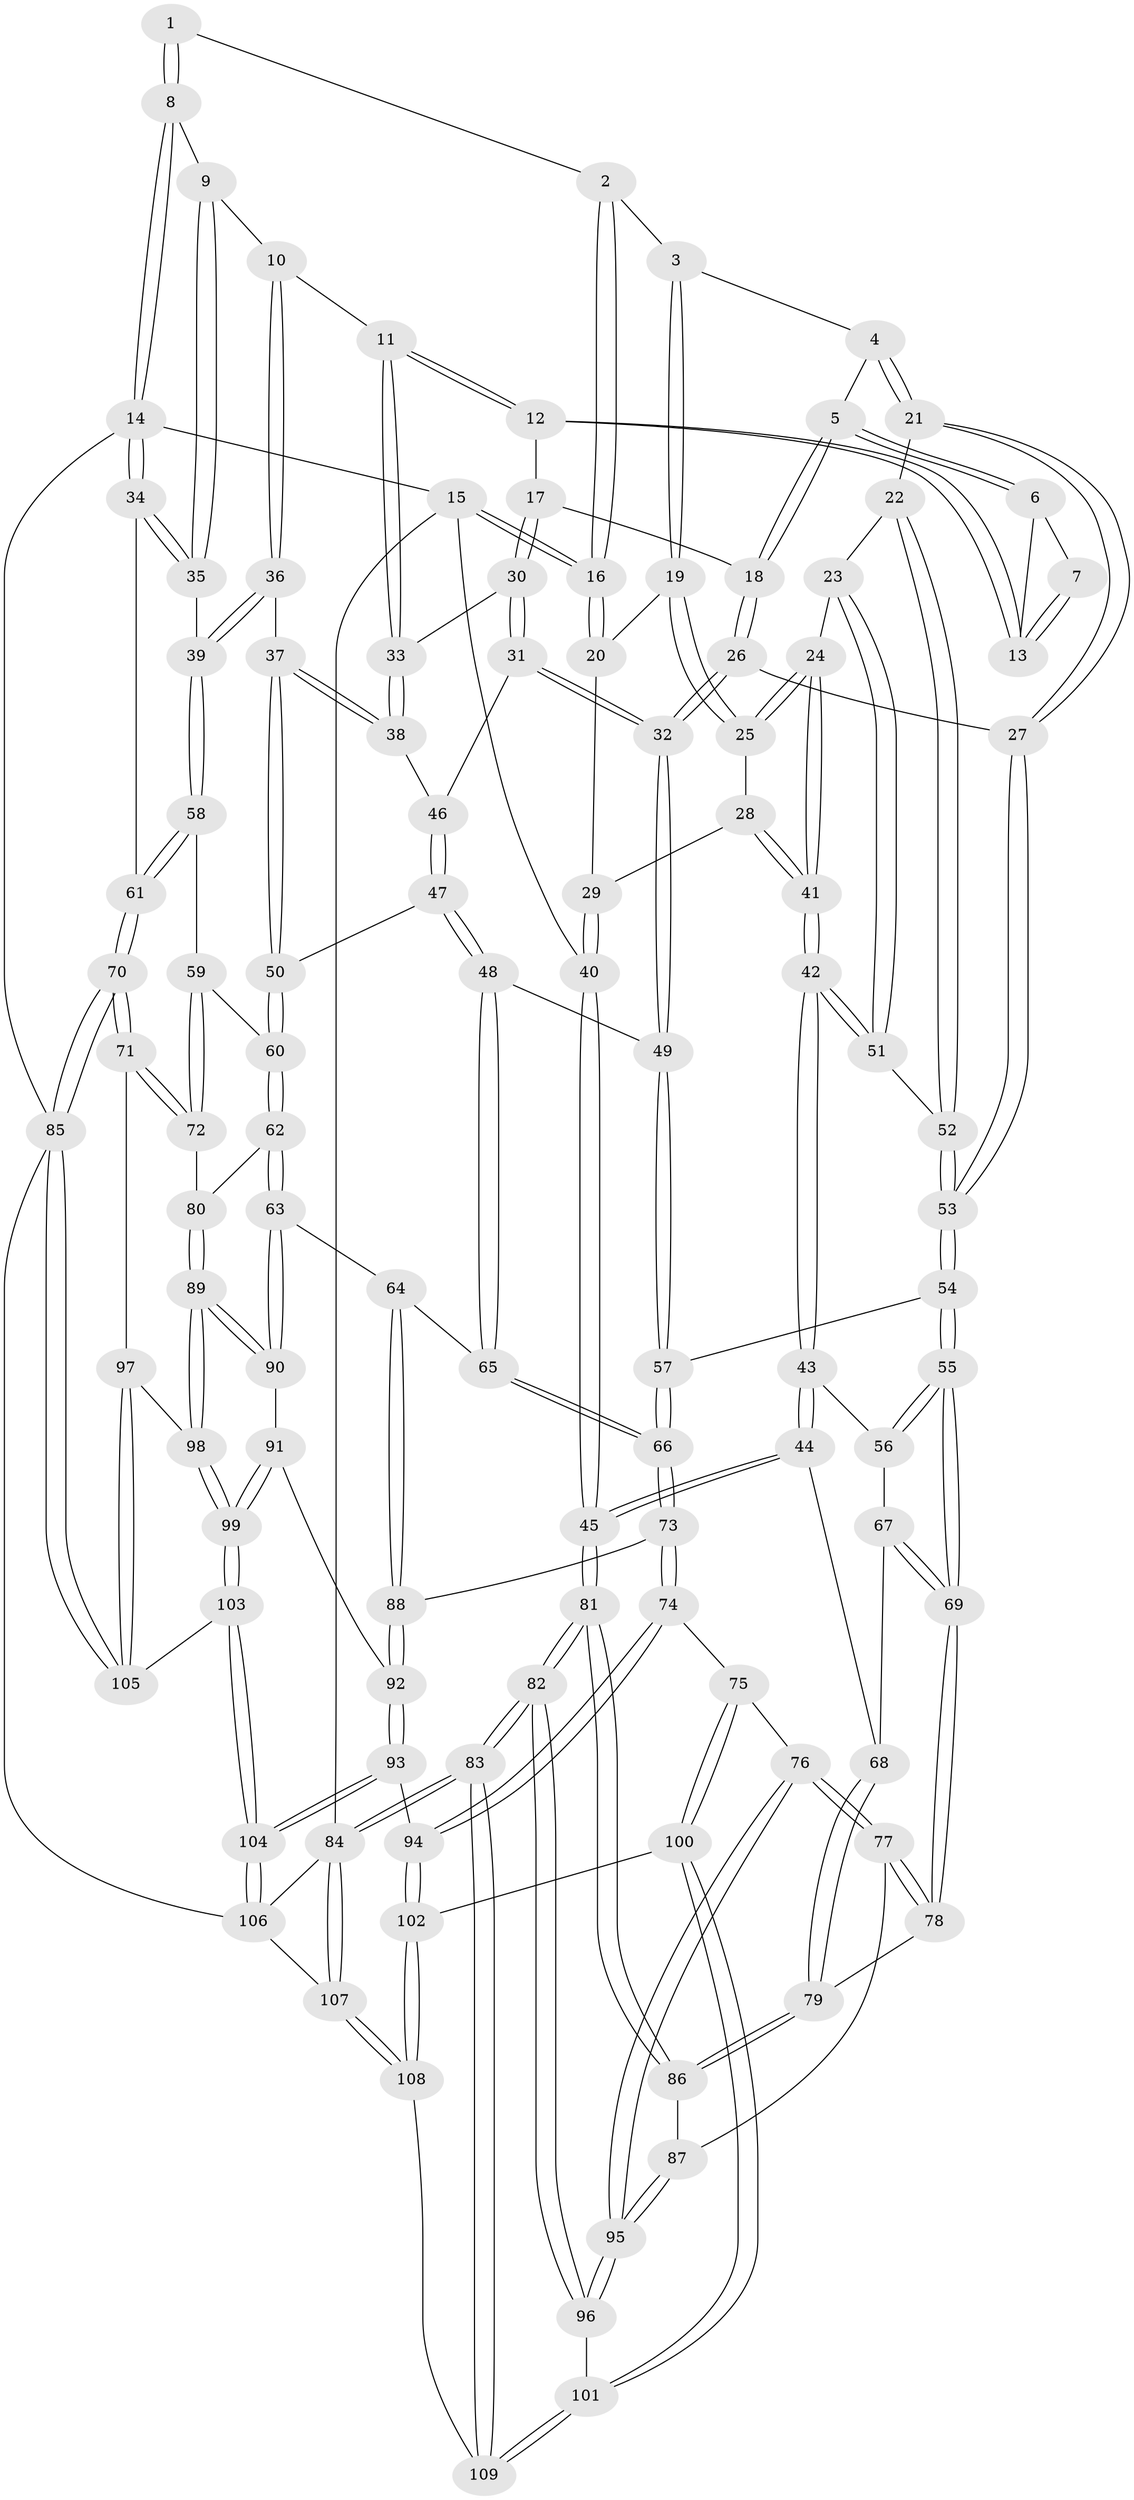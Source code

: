 // coarse degree distribution, {3: 0.08955223880597014, 4: 0.44776119402985076, 5: 0.3283582089552239, 2: 0.014925373134328358, 6: 0.11940298507462686}
// Generated by graph-tools (version 1.1) at 2025/52/02/27/25 19:52:36]
// undirected, 109 vertices, 269 edges
graph export_dot {
graph [start="1"]
  node [color=gray90,style=filled];
  1 [pos="+0.5667140610505985+0"];
  2 [pos="+0.21155354985214406+0"];
  3 [pos="+0.2696270373876224+0.007023135567145429"];
  4 [pos="+0.3544960422967723+0.07945223005573732"];
  5 [pos="+0.4091156672271387+0.0898216578201548"];
  6 [pos="+0.44084132300886303+0.056935627260423644"];
  7 [pos="+0.566575330829623+0"];
  8 [pos="+1+0"];
  9 [pos="+0.8347589126016781+0.070007913900262"];
  10 [pos="+0.777199075948728+0.11608254458722606"];
  11 [pos="+0.7398172922858134+0.11535168345930563"];
  12 [pos="+0.6061409028511086+0.08233939453115614"];
  13 [pos="+0.5932120041546364+0.03209794490965902"];
  14 [pos="+1+0"];
  15 [pos="+0+0"];
  16 [pos="+0+0"];
  17 [pos="+0.5868712762553826+0.10808316595589157"];
  18 [pos="+0.4563201430567625+0.12844254473964606"];
  19 [pos="+0.21988675692599605+0.09932403955589603"];
  20 [pos="+0.08033389827043463+0.11178175620983945"];
  21 [pos="+0.3439886464339814+0.2473229771201207"];
  22 [pos="+0.32970676552700473+0.2459417447202245"];
  23 [pos="+0.3268953945493738+0.24548612665375796"];
  24 [pos="+0.24766443520024764+0.2302434814877799"];
  25 [pos="+0.2141882081248766+0.14314176937838363"];
  26 [pos="+0.44735916526649555+0.2748848346177181"];
  27 [pos="+0.37308212582754924+0.2708843797107662"];
  28 [pos="+0.10200050212595782+0.20577507504180745"];
  29 [pos="+0.07812667681242928+0.195040944726105"];
  30 [pos="+0.584512988641367+0.14061726877910743"];
  31 [pos="+0.5277881173973371+0.24298481755424717"];
  32 [pos="+0.451657724747169+0.2775008552905087"];
  33 [pos="+0.6466461248881151+0.24606649154635904"];
  34 [pos="+1+0.2461380254532795"];
  35 [pos="+0.9301750161746056+0.17807983858534557"];
  36 [pos="+0.7817070770429324+0.27328493370825957"];
  37 [pos="+0.7251484336257505+0.30601333970594535"];
  38 [pos="+0.6468623514513008+0.24873387495121702"];
  39 [pos="+0.8636869359847603+0.31281454501640665"];
  40 [pos="+0+0.2939306059592632"];
  41 [pos="+0.16382632419784643+0.32343763978647594"];
  42 [pos="+0.1619234546575938+0.33233004787824516"];
  43 [pos="+0.14278391035729088+0.37779783635255415"];
  44 [pos="+0+0.42152549355715824"];
  45 [pos="+0+0.4421454369506155"];
  46 [pos="+0.5992312725662831+0.2733989818110484"];
  47 [pos="+0.5931702297923988+0.3801670586899052"];
  48 [pos="+0.5508319677386807+0.39744239760791394"];
  49 [pos="+0.481060936024049+0.34939216501164055"];
  50 [pos="+0.6895086406416954+0.38474769201522346"];
  51 [pos="+0.2553023617716783+0.32925306674356153"];
  52 [pos="+0.2668253056332677+0.32998216161209526"];
  53 [pos="+0.3318915731386301+0.35320323772689177"];
  54 [pos="+0.3189745938620822+0.4226994121534271"];
  55 [pos="+0.23479547981185248+0.4461243102879919"];
  56 [pos="+0.1682062171944634+0.39905621689208437"];
  57 [pos="+0.3810395825207446+0.455576889104245"];
  58 [pos="+0.8830112662353875+0.3375515953350282"];
  59 [pos="+0.8520431484823862+0.43468813280819785"];
  60 [pos="+0.7343128052364817+0.46981521454972613"];
  61 [pos="+1+0.34029591685466243"];
  62 [pos="+0.7202695820215871+0.5157697304444389"];
  63 [pos="+0.6824334554313524+0.5558908828960607"];
  64 [pos="+0.6442567780182925+0.5452173514803186"];
  65 [pos="+0.5430631726544418+0.4722821368737587"];
  66 [pos="+0.43050139649181607+0.5635726775217521"];
  67 [pos="+0.14631597611472377+0.5135645975939326"];
  68 [pos="+0.13387906996478044+0.5332708576230716"];
  69 [pos="+0.23662832455620256+0.5430034848253239"];
  70 [pos="+1+0.5869237875451765"];
  71 [pos="+1+0.5879695070513109"];
  72 [pos="+0.9699282965320631+0.5677272888176019"];
  73 [pos="+0.4294324976597965+0.5692364418530046"];
  74 [pos="+0.39787708234957+0.6065727011739437"];
  75 [pos="+0.38062803929601774+0.6208415422892588"];
  76 [pos="+0.3131271572589031+0.622579288829746"];
  77 [pos="+0.24148944594024588+0.5494881779376991"];
  78 [pos="+0.23667863626324037+0.5438470463479553"];
  79 [pos="+0.1582607876646453+0.573620216288274"];
  80 [pos="+0.8469899274889205+0.5863835187726721"];
  81 [pos="+0+0.6786161661369698"];
  82 [pos="+0+0.9348523399396151"];
  83 [pos="+0+1"];
  84 [pos="+0+1"];
  85 [pos="+1+0.8566358334288579"];
  86 [pos="+0.12148642303854831+0.6132123244283442"];
  87 [pos="+0.17292463677221823+0.6550645150449649"];
  88 [pos="+0.5195855867008017+0.6079977915722073"];
  89 [pos="+0.7700868380049875+0.6965901763878203"];
  90 [pos="+0.6833460348539412+0.6115509437010397"];
  91 [pos="+0.6182420897668695+0.6734814898985838"];
  92 [pos="+0.5801713973702086+0.6842215318509547"];
  93 [pos="+0.5498929340744485+0.7309989974359491"];
  94 [pos="+0.541885145383876+0.7309827514162984"];
  95 [pos="+0.22842632836285928+0.7148657188199383"];
  96 [pos="+0.2062935534584609+0.7887839156677152"];
  97 [pos="+0.8845575854784772+0.714703065708113"];
  98 [pos="+0.7833023091911417+0.7358084325999676"];
  99 [pos="+0.7345455365193896+0.8669837432906673"];
  100 [pos="+0.3951170984960664+0.6960365935048012"];
  101 [pos="+0.2815847334009912+0.8370517141407502"];
  102 [pos="+0.4417080815831671+0.7648655657868315"];
  103 [pos="+0.723798944179595+0.9381852216235362"];
  104 [pos="+0.6654540075771546+1"];
  105 [pos="+0.949744315119704+0.8528490983515404"];
  106 [pos="+0.6358479887995226+1"];
  107 [pos="+0.5097409255564821+1"];
  108 [pos="+0.4189234043265525+0.9678278079448126"];
  109 [pos="+0.348586912299136+0.9167058551374206"];
  1 -- 2;
  1 -- 8;
  1 -- 8;
  2 -- 3;
  2 -- 16;
  2 -- 16;
  3 -- 4;
  3 -- 19;
  3 -- 19;
  4 -- 5;
  4 -- 21;
  4 -- 21;
  5 -- 6;
  5 -- 6;
  5 -- 18;
  5 -- 18;
  6 -- 7;
  6 -- 13;
  7 -- 13;
  7 -- 13;
  8 -- 9;
  8 -- 14;
  8 -- 14;
  9 -- 10;
  9 -- 35;
  9 -- 35;
  10 -- 11;
  10 -- 36;
  10 -- 36;
  11 -- 12;
  11 -- 12;
  11 -- 33;
  11 -- 33;
  12 -- 13;
  12 -- 13;
  12 -- 17;
  14 -- 15;
  14 -- 34;
  14 -- 34;
  14 -- 85;
  15 -- 16;
  15 -- 16;
  15 -- 40;
  15 -- 84;
  16 -- 20;
  16 -- 20;
  17 -- 18;
  17 -- 30;
  17 -- 30;
  18 -- 26;
  18 -- 26;
  19 -- 20;
  19 -- 25;
  19 -- 25;
  20 -- 29;
  21 -- 22;
  21 -- 27;
  21 -- 27;
  22 -- 23;
  22 -- 52;
  22 -- 52;
  23 -- 24;
  23 -- 51;
  23 -- 51;
  24 -- 25;
  24 -- 25;
  24 -- 41;
  24 -- 41;
  25 -- 28;
  26 -- 27;
  26 -- 32;
  26 -- 32;
  27 -- 53;
  27 -- 53;
  28 -- 29;
  28 -- 41;
  28 -- 41;
  29 -- 40;
  29 -- 40;
  30 -- 31;
  30 -- 31;
  30 -- 33;
  31 -- 32;
  31 -- 32;
  31 -- 46;
  32 -- 49;
  32 -- 49;
  33 -- 38;
  33 -- 38;
  34 -- 35;
  34 -- 35;
  34 -- 61;
  35 -- 39;
  36 -- 37;
  36 -- 39;
  36 -- 39;
  37 -- 38;
  37 -- 38;
  37 -- 50;
  37 -- 50;
  38 -- 46;
  39 -- 58;
  39 -- 58;
  40 -- 45;
  40 -- 45;
  41 -- 42;
  41 -- 42;
  42 -- 43;
  42 -- 43;
  42 -- 51;
  42 -- 51;
  43 -- 44;
  43 -- 44;
  43 -- 56;
  44 -- 45;
  44 -- 45;
  44 -- 68;
  45 -- 81;
  45 -- 81;
  46 -- 47;
  46 -- 47;
  47 -- 48;
  47 -- 48;
  47 -- 50;
  48 -- 49;
  48 -- 65;
  48 -- 65;
  49 -- 57;
  49 -- 57;
  50 -- 60;
  50 -- 60;
  51 -- 52;
  52 -- 53;
  52 -- 53;
  53 -- 54;
  53 -- 54;
  54 -- 55;
  54 -- 55;
  54 -- 57;
  55 -- 56;
  55 -- 56;
  55 -- 69;
  55 -- 69;
  56 -- 67;
  57 -- 66;
  57 -- 66;
  58 -- 59;
  58 -- 61;
  58 -- 61;
  59 -- 60;
  59 -- 72;
  59 -- 72;
  60 -- 62;
  60 -- 62;
  61 -- 70;
  61 -- 70;
  62 -- 63;
  62 -- 63;
  62 -- 80;
  63 -- 64;
  63 -- 90;
  63 -- 90;
  64 -- 65;
  64 -- 88;
  64 -- 88;
  65 -- 66;
  65 -- 66;
  66 -- 73;
  66 -- 73;
  67 -- 68;
  67 -- 69;
  67 -- 69;
  68 -- 79;
  68 -- 79;
  69 -- 78;
  69 -- 78;
  70 -- 71;
  70 -- 71;
  70 -- 85;
  70 -- 85;
  71 -- 72;
  71 -- 72;
  71 -- 97;
  72 -- 80;
  73 -- 74;
  73 -- 74;
  73 -- 88;
  74 -- 75;
  74 -- 94;
  74 -- 94;
  75 -- 76;
  75 -- 100;
  75 -- 100;
  76 -- 77;
  76 -- 77;
  76 -- 95;
  76 -- 95;
  77 -- 78;
  77 -- 78;
  77 -- 87;
  78 -- 79;
  79 -- 86;
  79 -- 86;
  80 -- 89;
  80 -- 89;
  81 -- 82;
  81 -- 82;
  81 -- 86;
  81 -- 86;
  82 -- 83;
  82 -- 83;
  82 -- 96;
  82 -- 96;
  83 -- 84;
  83 -- 84;
  83 -- 109;
  83 -- 109;
  84 -- 107;
  84 -- 107;
  84 -- 106;
  85 -- 105;
  85 -- 105;
  85 -- 106;
  86 -- 87;
  87 -- 95;
  87 -- 95;
  88 -- 92;
  88 -- 92;
  89 -- 90;
  89 -- 90;
  89 -- 98;
  89 -- 98;
  90 -- 91;
  91 -- 92;
  91 -- 99;
  91 -- 99;
  92 -- 93;
  92 -- 93;
  93 -- 94;
  93 -- 104;
  93 -- 104;
  94 -- 102;
  94 -- 102;
  95 -- 96;
  95 -- 96;
  96 -- 101;
  97 -- 98;
  97 -- 105;
  97 -- 105;
  98 -- 99;
  98 -- 99;
  99 -- 103;
  99 -- 103;
  100 -- 101;
  100 -- 101;
  100 -- 102;
  101 -- 109;
  101 -- 109;
  102 -- 108;
  102 -- 108;
  103 -- 104;
  103 -- 104;
  103 -- 105;
  104 -- 106;
  104 -- 106;
  106 -- 107;
  107 -- 108;
  107 -- 108;
  108 -- 109;
}

